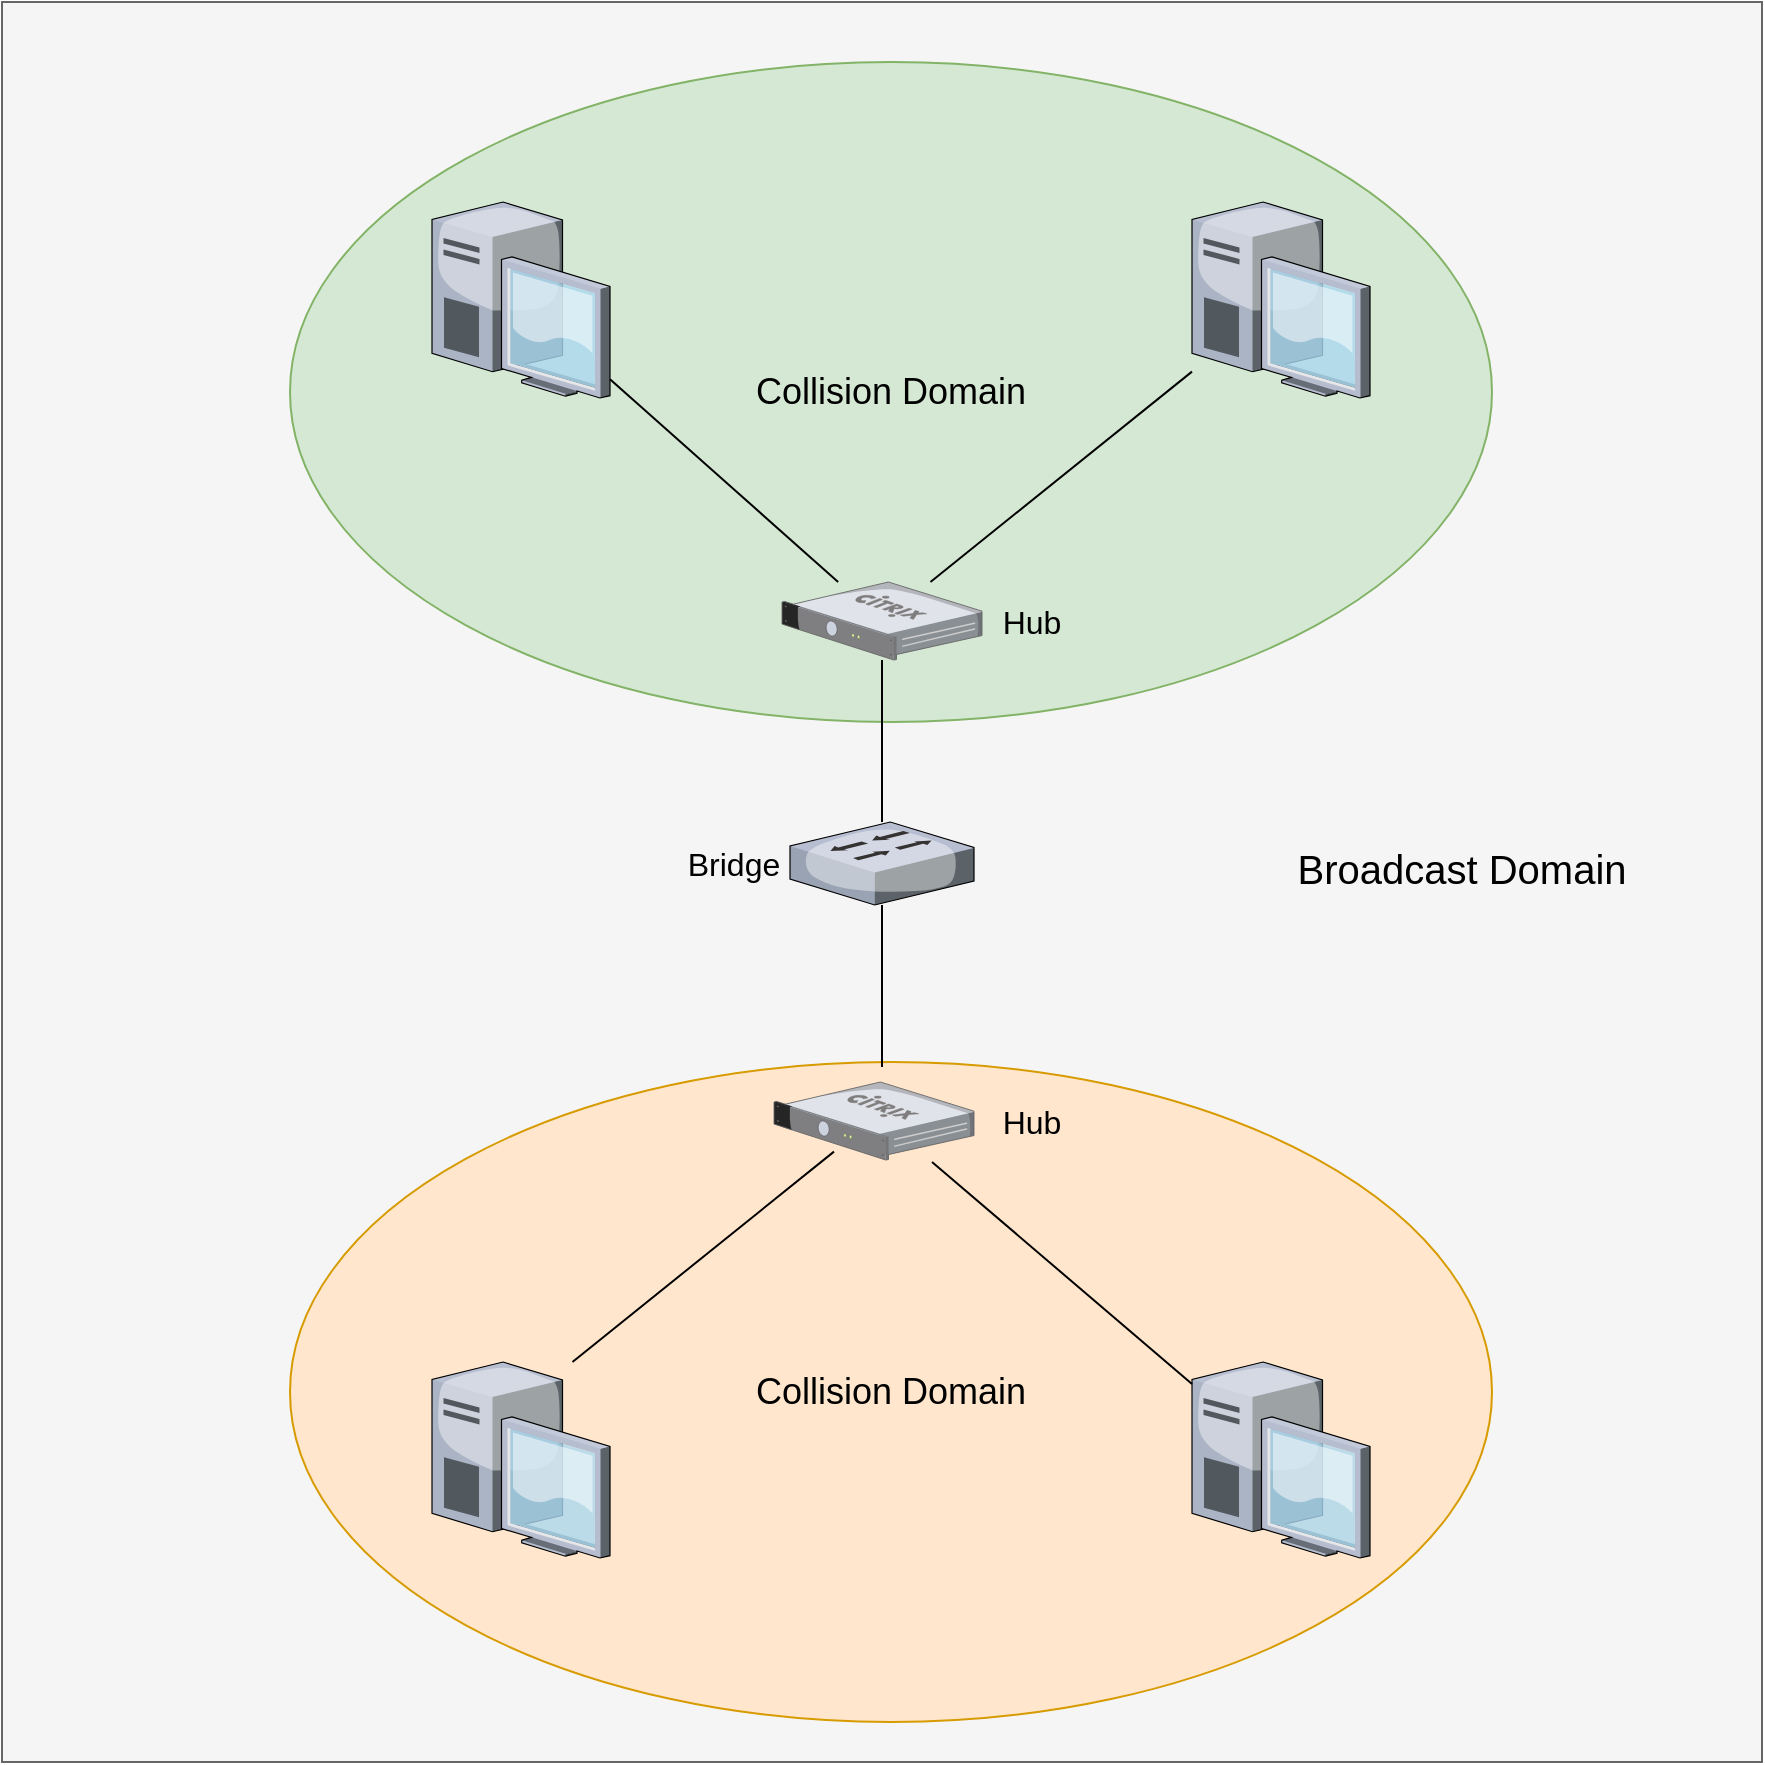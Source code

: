 <mxfile version="12.1.7" type="device" pages="1"><diagram name="Page-1" id="822b0af5-4adb-64df-f703-e8dfc1f81529"><mxGraphModel dx="1106" dy="1680" grid="1" gridSize="10" guides="1" tooltips="1" connect="1" arrows="1" fold="1" page="1" pageScale="1" pageWidth="1100" pageHeight="850" background="#ffffff" math="0" shadow="0"><root><mxCell id="0"/><mxCell id="1" parent="0"/><mxCell id="zowS6EumU8zRDZqGtAvn-28" value="" style="whiteSpace=wrap;html=1;aspect=fixed;fillColor=#f5f5f5;strokeColor=#666666;fontColor=#333333;" vertex="1" parent="1"><mxGeometry x="115" y="-80" width="880" height="880" as="geometry"/></mxCell><mxCell id="zowS6EumU8zRDZqGtAvn-26" value="&lt;font style=&quot;font-size: 18px&quot;&gt;Collision Domain&lt;/font&gt;" style="ellipse;whiteSpace=wrap;html=1;fillColor=#d5e8d4;strokeColor=#82b366;" vertex="1" parent="1"><mxGeometry x="259" y="-50" width="601" height="330" as="geometry"/></mxCell><mxCell id="zowS6EumU8zRDZqGtAvn-27" value="&lt;font style=&quot;font-size: 18px&quot;&gt;Collision Domain&lt;/font&gt;" style="ellipse;whiteSpace=wrap;html=1;fillColor=#ffe6cc;strokeColor=#d79b00;" vertex="1" parent="1"><mxGeometry x="259" y="450" width="601" height="330" as="geometry"/></mxCell><mxCell id="zowS6EumU8zRDZqGtAvn-4" value="" style="verticalLabelPosition=bottom;aspect=fixed;html=1;verticalAlign=top;strokeColor=none;align=center;outlineConnect=0;shape=mxgraph.citrix.switch;" vertex="1" parent="1"><mxGeometry x="509" y="330" width="92" height="41.5" as="geometry"/></mxCell><mxCell id="zowS6EumU8zRDZqGtAvn-8" value="" style="verticalLabelPosition=bottom;aspect=fixed;html=1;verticalAlign=top;strokeColor=none;align=center;outlineConnect=0;shape=mxgraph.citrix.desktop;" vertex="1" parent="1"><mxGeometry x="330" y="600" width="89" height="98" as="geometry"/></mxCell><mxCell id="zowS6EumU8zRDZqGtAvn-9" value="" style="verticalLabelPosition=bottom;aspect=fixed;html=1;verticalAlign=top;strokeColor=none;align=center;outlineConnect=0;shape=mxgraph.citrix.desktop;" vertex="1" parent="1"><mxGeometry x="710" y="600" width="89" height="98" as="geometry"/></mxCell><mxCell id="zowS6EumU8zRDZqGtAvn-16" value="" style="verticalLabelPosition=bottom;aspect=fixed;html=1;verticalAlign=top;strokeColor=none;align=center;outlineConnect=0;shape=mxgraph.citrix.branch_repeater;" vertex="1" parent="1"><mxGeometry x="501" y="460" width="100" height="39" as="geometry"/></mxCell><mxCell id="zowS6EumU8zRDZqGtAvn-17" value="" style="endArrow=none;html=1;" edge="1" parent="1"><mxGeometry width="50" height="50" relative="1" as="geometry"><mxPoint x="710" y="611.003" as="sourcePoint"/><mxPoint x="580" y="500" as="targetPoint"/></mxGeometry></mxCell><mxCell id="zowS6EumU8zRDZqGtAvn-18" value="" style="endArrow=none;html=1;" edge="1" parent="1"><mxGeometry width="50" height="50" relative="1" as="geometry"><mxPoint x="400.238" y="600" as="sourcePoint"/><mxPoint x="531" y="494.801" as="targetPoint"/></mxGeometry></mxCell><mxCell id="zowS6EumU8zRDZqGtAvn-19" value="" style="endArrow=none;html=1;" edge="1" parent="1" source="zowS6EumU8zRDZqGtAvn-4" target="zowS6EumU8zRDZqGtAvn-5"><mxGeometry width="50" height="50" relative="1" as="geometry"><mxPoint x="550" y="310" as="sourcePoint"/><mxPoint x="600" y="260" as="targetPoint"/></mxGeometry></mxCell><mxCell id="zowS6EumU8zRDZqGtAvn-24" value="" style="endArrow=none;html=1;" edge="1" parent="1"><mxGeometry width="50" height="50" relative="1" as="geometry"><mxPoint x="555" y="452.5" as="sourcePoint"/><mxPoint x="555" y="371.5" as="targetPoint"/></mxGeometry></mxCell><mxCell id="zowS6EumU8zRDZqGtAvn-5" value="" style="verticalLabelPosition=bottom;aspect=fixed;html=1;verticalAlign=top;strokeColor=none;align=center;outlineConnect=0;shape=mxgraph.citrix.branch_repeater;" vertex="1" parent="1"><mxGeometry x="505" y="210" width="100" height="39" as="geometry"/></mxCell><mxCell id="zowS6EumU8zRDZqGtAvn-6" value="" style="verticalLabelPosition=bottom;aspect=fixed;html=1;verticalAlign=top;strokeColor=none;align=center;outlineConnect=0;shape=mxgraph.citrix.desktop;" vertex="1" parent="1"><mxGeometry x="330" y="20" width="89" height="98" as="geometry"/></mxCell><mxCell id="zowS6EumU8zRDZqGtAvn-7" value="" style="verticalLabelPosition=bottom;aspect=fixed;html=1;verticalAlign=top;strokeColor=none;align=center;outlineConnect=0;shape=mxgraph.citrix.desktop;" vertex="1" parent="1"><mxGeometry x="710" y="20" width="89" height="98" as="geometry"/></mxCell><mxCell id="zowS6EumU8zRDZqGtAvn-14" value="" style="endArrow=none;html=1;" edge="1" parent="1" source="zowS6EumU8zRDZqGtAvn-5" target="zowS6EumU8zRDZqGtAvn-6"><mxGeometry width="50" height="50" relative="1" as="geometry"><mxPoint x="390" y="150" as="sourcePoint"/><mxPoint x="440" y="100" as="targetPoint"/></mxGeometry></mxCell><mxCell id="zowS6EumU8zRDZqGtAvn-15" value="" style="endArrow=none;html=1;" edge="1" parent="1" source="zowS6EumU8zRDZqGtAvn-5" target="zowS6EumU8zRDZqGtAvn-7"><mxGeometry width="50" height="50" relative="1" as="geometry"><mxPoint x="670" y="160" as="sourcePoint"/><mxPoint x="720" y="110" as="targetPoint"/></mxGeometry></mxCell><mxCell id="zowS6EumU8zRDZqGtAvn-30" value="&lt;font style=&quot;font-size: 20px&quot;&gt;Broadcast Domain&lt;/font&gt;" style="text;html=1;strokeColor=none;fillColor=none;align=center;verticalAlign=middle;whiteSpace=wrap;rounded=0;" vertex="1" parent="1"><mxGeometry x="760" y="338" width="170" height="29" as="geometry"/></mxCell><mxCell id="zowS6EumU8zRDZqGtAvn-31" value="&lt;font style=&quot;font-size: 16px&quot;&gt;Bridge&lt;/font&gt;" style="text;html=1;strokeColor=none;fillColor=none;align=center;verticalAlign=middle;whiteSpace=wrap;rounded=0;" vertex="1" parent="1"><mxGeometry x="461" y="341" width="40" height="20" as="geometry"/></mxCell><mxCell id="zowS6EumU8zRDZqGtAvn-33" value="&lt;font style=&quot;font-size: 16px&quot;&gt;Hub&lt;/font&gt;" style="text;html=1;strokeColor=none;fillColor=none;align=center;verticalAlign=middle;whiteSpace=wrap;rounded=0;" vertex="1" parent="1"><mxGeometry x="610" y="219.5" width="40" height="20" as="geometry"/></mxCell><mxCell id="zowS6EumU8zRDZqGtAvn-34" value="&lt;font style=&quot;font-size: 16px&quot;&gt;Hub&lt;/font&gt;" style="text;html=1;strokeColor=none;fillColor=none;align=center;verticalAlign=middle;whiteSpace=wrap;rounded=0;" vertex="1" parent="1"><mxGeometry x="610" y="469.5" width="40" height="20" as="geometry"/></mxCell></root></mxGraphModel></diagram></mxfile>